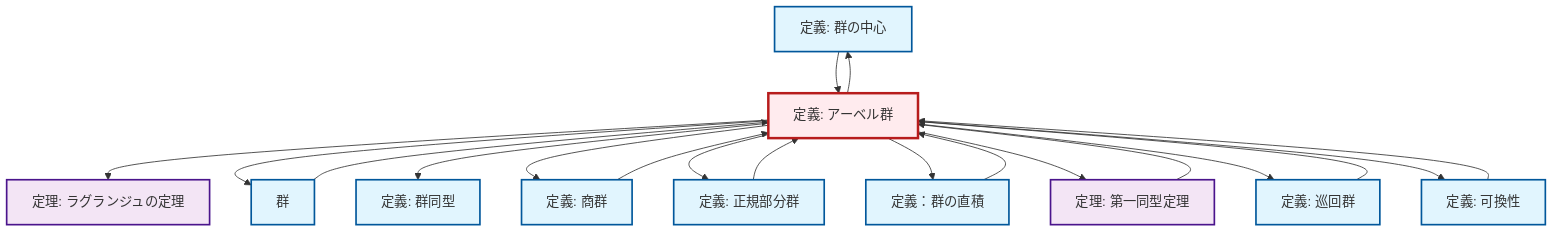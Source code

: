graph TD
    classDef definition fill:#e1f5fe,stroke:#01579b,stroke-width:2px
    classDef theorem fill:#f3e5f5,stroke:#4a148c,stroke-width:2px
    classDef axiom fill:#fff3e0,stroke:#e65100,stroke-width:2px
    classDef example fill:#e8f5e9,stroke:#1b5e20,stroke-width:2px
    classDef current fill:#ffebee,stroke:#b71c1c,stroke-width:3px
    def-center-of-group["定義: 群の中心"]:::definition
    def-abelian-group["定義: アーベル群"]:::definition
    def-group["群"]:::definition
    def-normal-subgroup["定義: 正規部分群"]:::definition
    def-direct-product["定義：群の直積"]:::definition
    def-commutativity["定義: 可換性"]:::definition
    thm-first-isomorphism["定理: 第一同型定理"]:::theorem
    def-isomorphism["定義: 群同型"]:::definition
    def-quotient-group["定義: 商群"]:::definition
    thm-lagrange["定理: ラグランジュの定理"]:::theorem
    def-cyclic-group["定義: 巡回群"]:::definition
    def-abelian-group --> def-center-of-group
    def-abelian-group --> thm-lagrange
    def-abelian-group --> def-group
    def-abelian-group --> def-isomorphism
    def-quotient-group --> def-abelian-group
    def-center-of-group --> def-abelian-group
    def-commutativity --> def-abelian-group
    def-direct-product --> def-abelian-group
    def-abelian-group --> def-quotient-group
    def-abelian-group --> def-normal-subgroup
    thm-first-isomorphism --> def-abelian-group
    def-abelian-group --> def-direct-product
    def-cyclic-group --> def-abelian-group
    def-abelian-group --> thm-first-isomorphism
    def-normal-subgroup --> def-abelian-group
    def-abelian-group --> def-cyclic-group
    def-abelian-group --> def-commutativity
    def-group --> def-abelian-group
    class def-abelian-group current